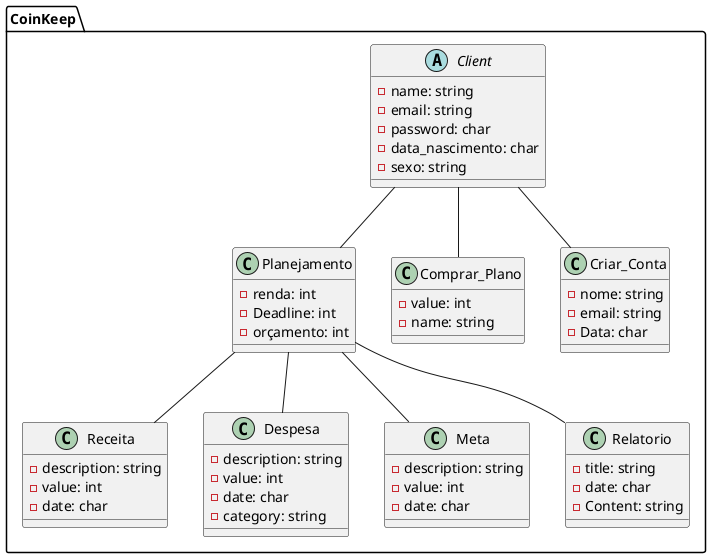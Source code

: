 @startuml

package "CoinKeep" {

  abstract Client {
    - name: string
    - email: string
    - password: char
    - data_nascimento: char
    - sexo: string
   
    
  }

  class Receita {
    - description: string
    - value: int
    - date: char
  }

  class Despesa {
    - description: string
    - value: int
    - date: char
    - category: string
  }

  class Meta {
    - description: string
    - value: int
    - date: char
    
  }

  class Relatorio {
    - title: string
    - date: char
    - Content: string
  }

  class Planejamento {
    - renda: int
    - Deadline: int
    - orçamento: int
  }
  

 class Comprar_Plano{
  - value: int
  - name: string
 }

  
  Class Criar_Conta{
    - nome: string
    - email: string
    - Data: char
  }
 Planejamento -- Receita
 Planejamento -- Despesa
 Client -- Planejamento
 Planejamento-- Meta
Planejamento -- Relatorio
 Client -- Criar_Conta
 Client -- Comprar_Plano

}

@enduml